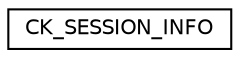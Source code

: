 digraph "Graphical Class Hierarchy"
{
  edge [fontname="Helvetica",fontsize="10",labelfontname="Helvetica",labelfontsize="10"];
  node [fontname="Helvetica",fontsize="10",shape=record];
  rankdir="LR";
  Node0 [label="CK_SESSION_INFO",height=0.2,width=0.4,color="black", fillcolor="white", style="filled",URL="$struct_c_k___s_e_s_s_i_o_n___i_n_f_o.html"];
}
